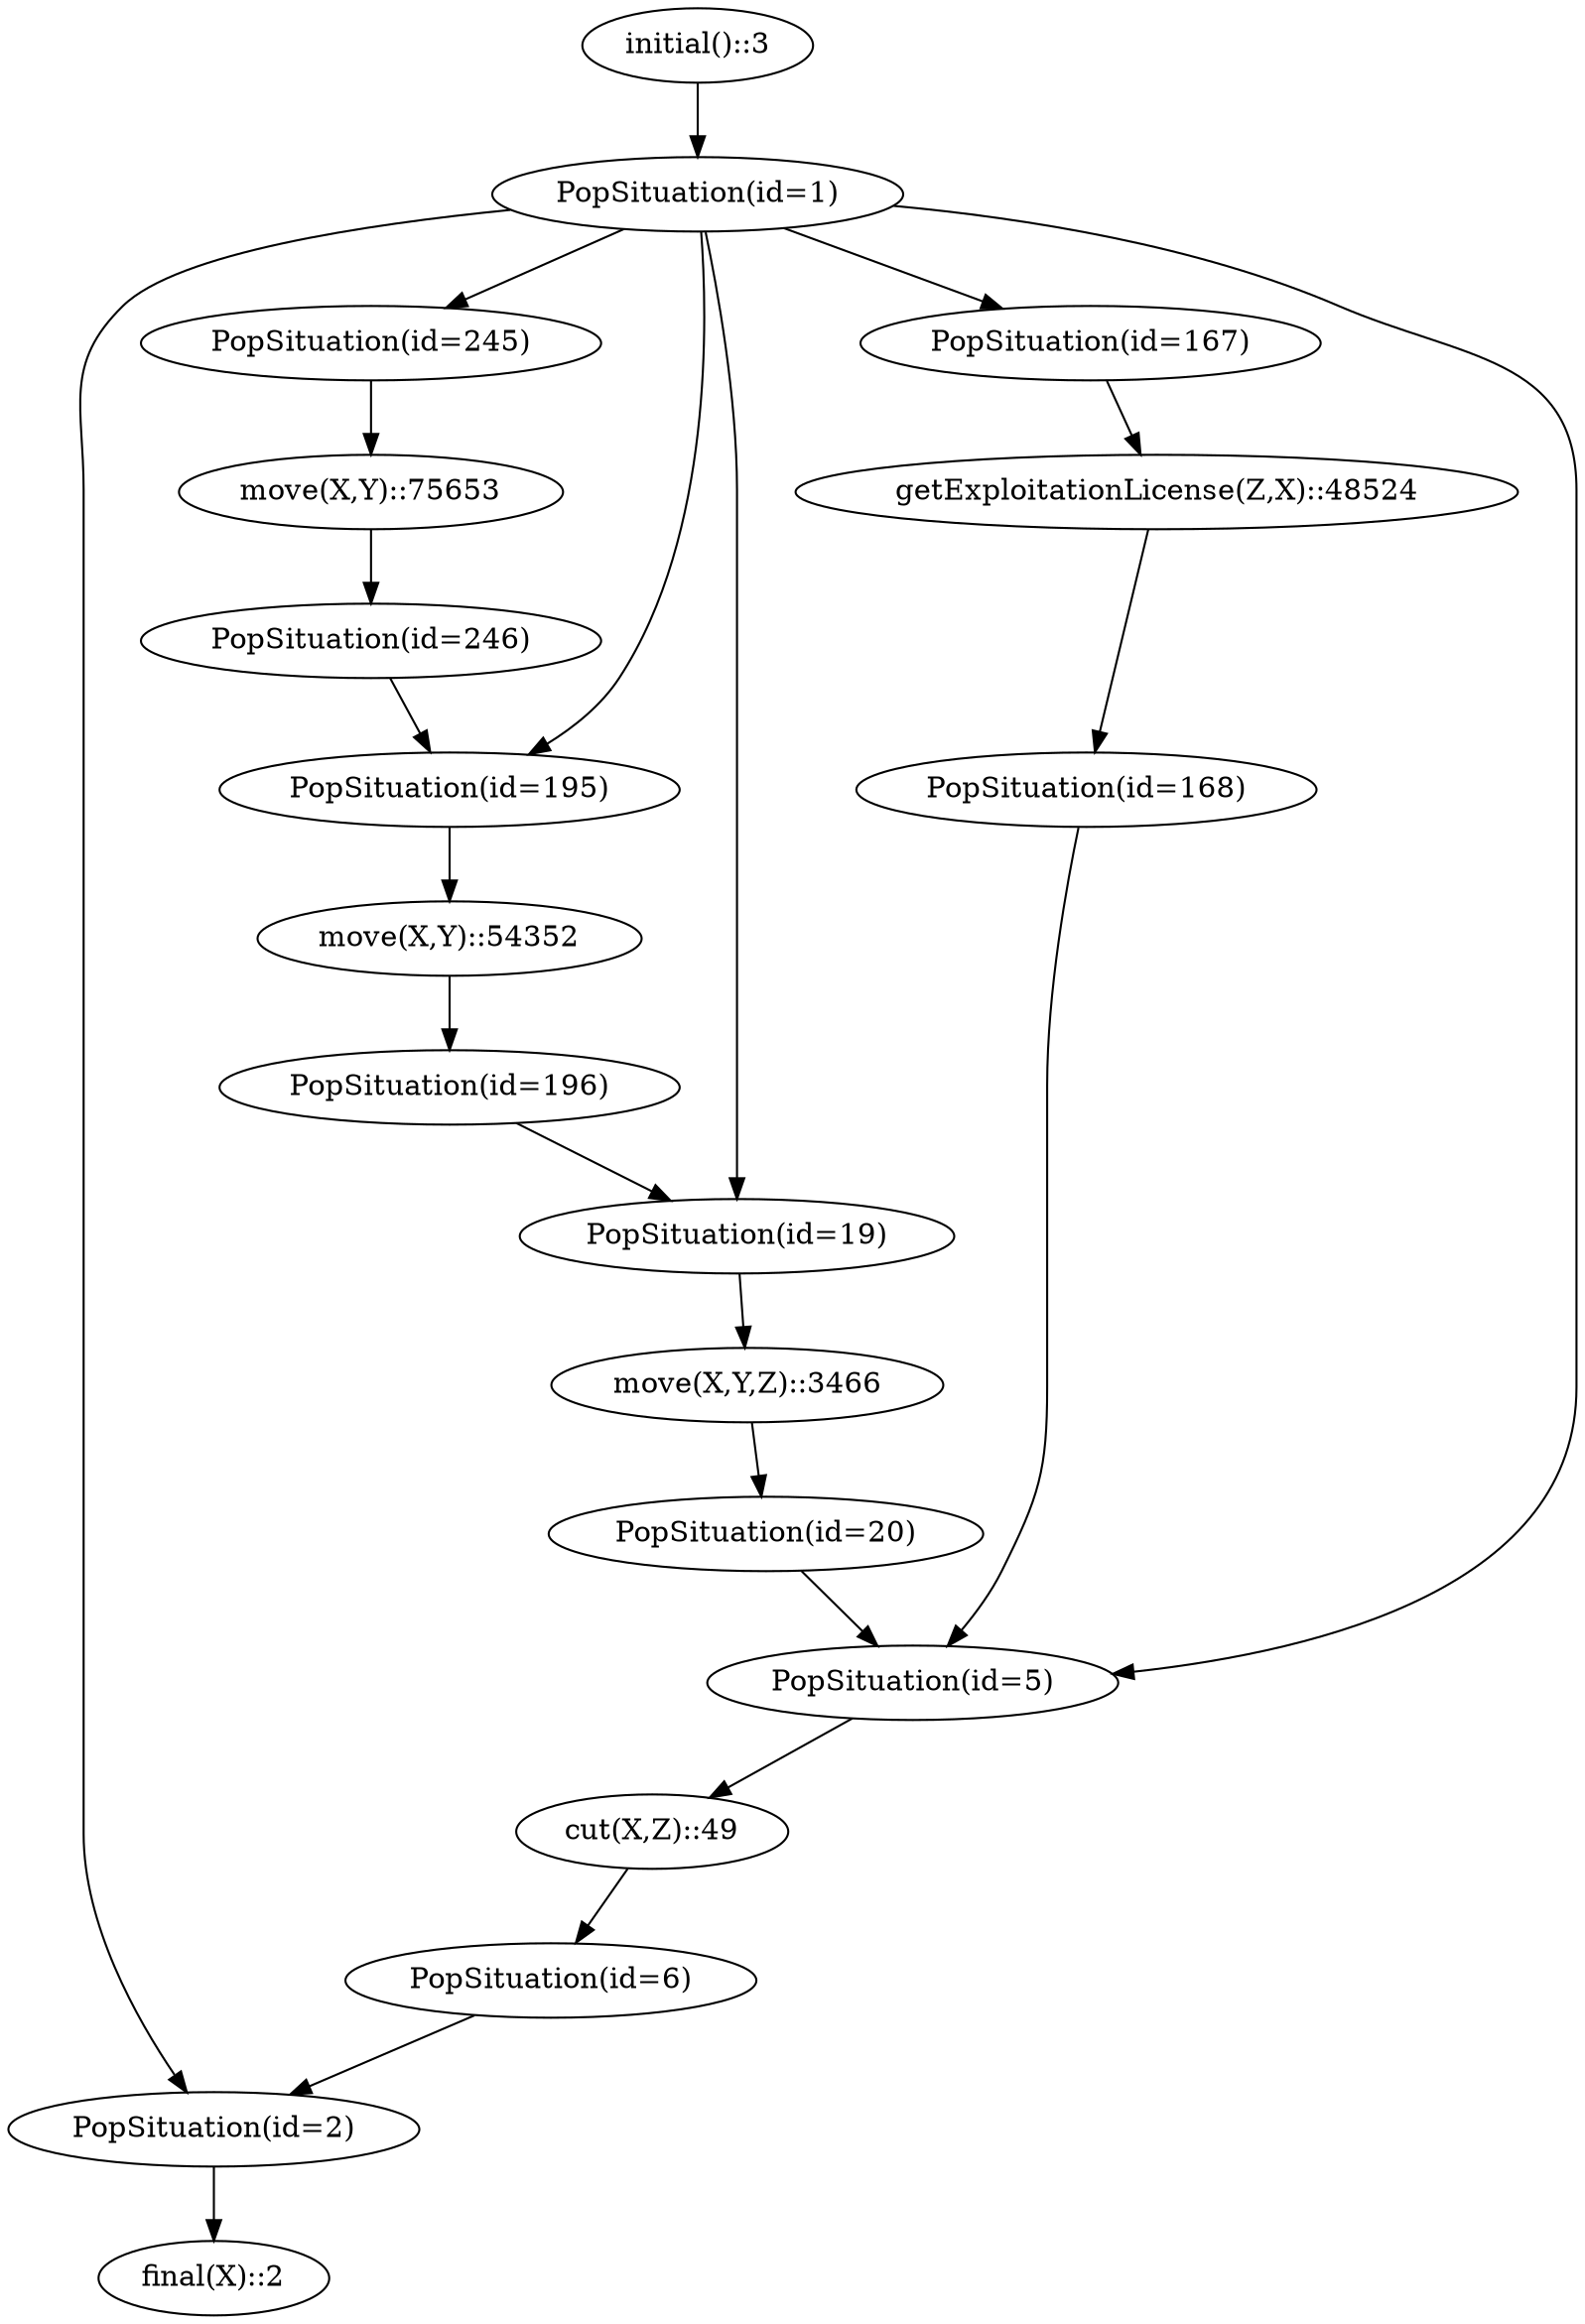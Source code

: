digraph G {
  "initial()::3" -> "PopSituation(id=1)";
  "PopSituation(id=1)" -> "PopSituation(id=2)";
  "PopSituation(id=1)" -> "PopSituation(id=5)";
  "PopSituation(id=1)" -> "PopSituation(id=19)";
  "PopSituation(id=1)" -> "PopSituation(id=167)";
  "PopSituation(id=1)" -> "PopSituation(id=195)";
  "PopSituation(id=1)" -> "PopSituation(id=245)";
  "PopSituation(id=2)" -> "final(X)::2";
  "PopSituation(id=5)" -> "cut(X,Z)::49";
  "cut(X,Z)::49" -> "PopSituation(id=6)";
  "PopSituation(id=6)" -> "PopSituation(id=2)";
  "PopSituation(id=19)" -> "move(X,Y,Z)::3466";
  "move(X,Y,Z)::3466" -> "PopSituation(id=20)";
  "PopSituation(id=20)" -> "PopSituation(id=5)";
  "PopSituation(id=167)" -> "getExploitationLicense(Z,X)::48524";
  "getExploitationLicense(Z,X)::48524" -> "PopSituation(id=168)";
  "PopSituation(id=168)" -> "PopSituation(id=5)";
  "PopSituation(id=195)" -> "move(X,Y)::54352";
  "move(X,Y)::54352" -> "PopSituation(id=196)";
  "PopSituation(id=196)" -> "PopSituation(id=19)";
  "PopSituation(id=245)" -> "move(X,Y)::75653";
  "move(X,Y)::75653" -> "PopSituation(id=246)";
  "PopSituation(id=246)" -> "PopSituation(id=195)";
}

